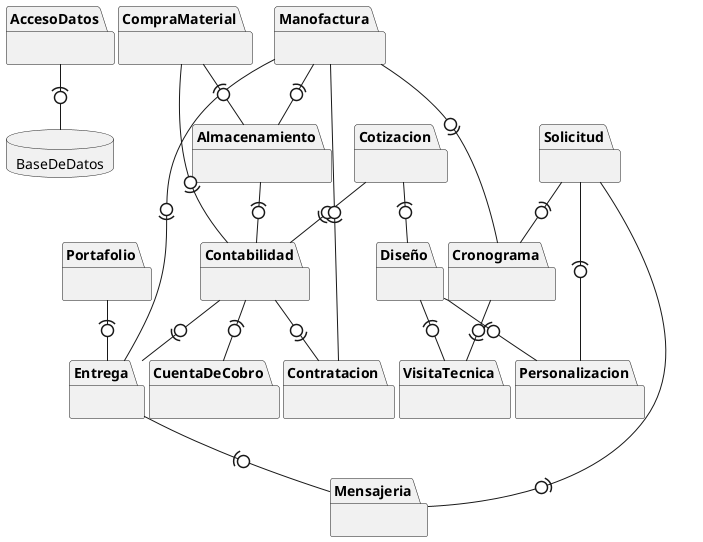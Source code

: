 @startuml MetalK_Packages
    skinparam nodesep 4
    skinparam linestyle orto

    <style>
    database {
        
    }
    package{

    }
    </style>

    database BaseDeDatos as bd{          
    }
    package Solicitud as sol{}
    package Mensajeria as wasa{}
    package VisitaTecnica as vt{}
    package Personalizacion as per{}
    package Diseño as dis{}
    package Portafolio as por{}
    package Cotizacion as cot{}
    package Almacenamiento as alm{}
    package CuentaDeCobro as cdc{}
    package Manofactura as man{}
    package Contabilidad as con{}
    package AccesoDatos as ad{}
    package Cronograma as cro{}
    package Entrega as ent{}
    package CompraMaterial as cm{}
    package Contratacion as cont{}

    sol -(0- wasa 
    sol -(0-cro
    sol -(0- per
    dis -(0- per
    dis -(0- vt
    cro -0)- vt   
    cot -(0- dis
    por -(0- ent
    man -(0- alm
    ent -(0- wasa
    man -0)- ent
    con -(0- cdc
    cm -0)- con
    con -0)- ent
    alm -(0- con
    cm -(0- alm
    ad -(0- bd  
    cot -0)- con
    man -0)- cro
    con -0)- cont
    cont -(0- man
    
@enduml